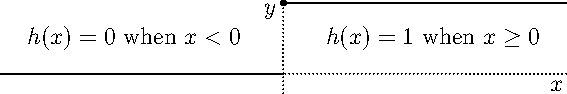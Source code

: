 size(10cm);
import graph;
xaxis("$x$",dotted);
yaxis("$y$",dotted);
draw((-4,0)--(0,0));
dot((0,1));
draw((0,1)--(4,1));
label("$h(x) = 0$ when $x < 0$", (-0.5,0.5),W);
label("$h(x) = 1$ when $x \geq 0$", (0.5,0.5),E);

